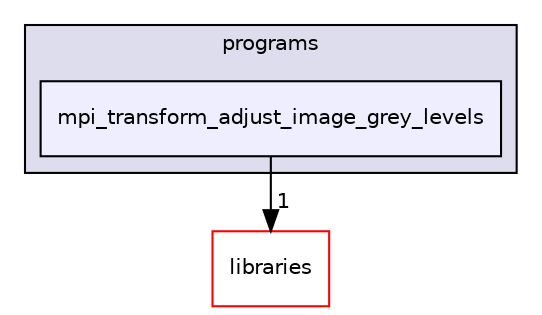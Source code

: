 digraph "xmipp/applications/programs/mpi_transform_adjust_image_grey_levels" {
  compound=true
  node [ fontsize="10", fontname="Helvetica"];
  edge [ labelfontsize="10", labelfontname="Helvetica"];
  subgraph clusterdir_592b16dc4070b933e5655da2b0d20bbb {
    graph [ bgcolor="#ddddee", pencolor="black", label="programs" fontname="Helvetica", fontsize="10", URL="dir_592b16dc4070b933e5655da2b0d20bbb.html"]
  dir_cdb1cb0625575a54f44c52ab0adcd7c6 [shape=box, label="mpi_transform_adjust_image_grey_levels", style="filled", fillcolor="#eeeeff", pencolor="black", URL="dir_cdb1cb0625575a54f44c52ab0adcd7c6.html"];
  }
  dir_29dba3f3840f20df3b04d1972e99046b [shape=box label="libraries" fillcolor="white" style="filled" color="red" URL="dir_29dba3f3840f20df3b04d1972e99046b.html"];
  dir_cdb1cb0625575a54f44c52ab0adcd7c6->dir_29dba3f3840f20df3b04d1972e99046b [headlabel="1", labeldistance=1.5 headhref="dir_000172_000042.html"];
}
